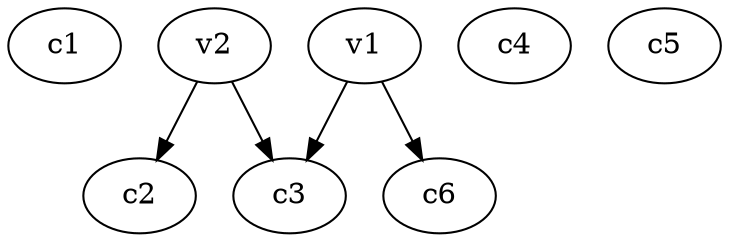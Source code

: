 strict digraph  {
c1;
c2;
c3;
c4;
c5;
c6;
v1;
v2;
v1 -> c3  [weight=1];
v1 -> c6  [weight=1];
v2 -> c3  [weight=1];
v2 -> c2  [weight=1];
}
